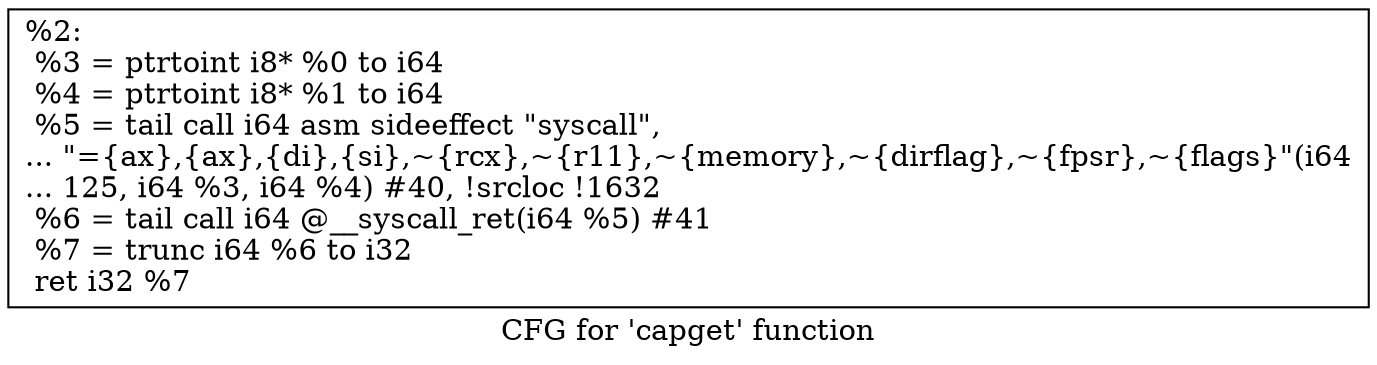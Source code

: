 digraph "CFG for 'capget' function" {
	label="CFG for 'capget' function";

	Node0x1d7e690 [shape=record,label="{%2:\l  %3 = ptrtoint i8* %0 to i64\l  %4 = ptrtoint i8* %1 to i64\l  %5 = tail call i64 asm sideeffect \"syscall\",\l... \"=\{ax\},\{ax\},\{di\},\{si\},~\{rcx\},~\{r11\},~\{memory\},~\{dirflag\},~\{fpsr\},~\{flags\}\"(i64\l... 125, i64 %3, i64 %4) #40, !srcloc !1632\l  %6 = tail call i64 @__syscall_ret(i64 %5) #41\l  %7 = trunc i64 %6 to i32\l  ret i32 %7\l}"];
}
